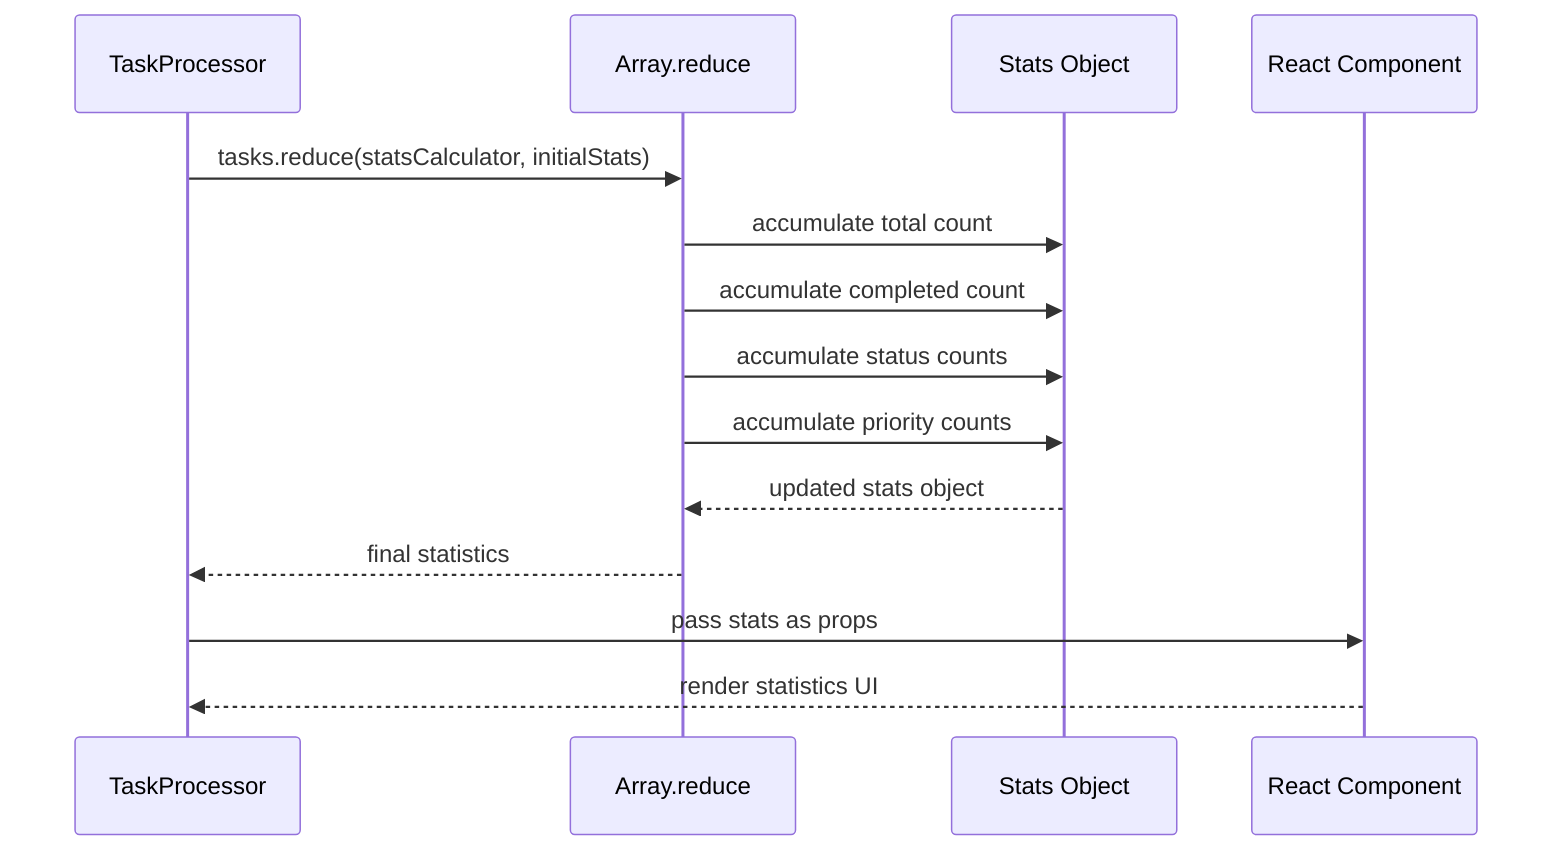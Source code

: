 %% Challenge 2: Statistics Calculation Flow
sequenceDiagram
    participant TC as TaskProcessor
    participant AR as Array.reduce
    participant ST as Stats Object
    participant RC as React Component
    
    TC->>AR: tasks.reduce(statsCalculator, initialStats)
    AR->>ST: accumulate total count
    AR->>ST: accumulate completed count
    AR->>ST: accumulate status counts
    AR->>ST: accumulate priority counts
    ST-->>AR: updated stats object
    AR-->>TC: final statistics
    TC->>RC: pass stats as props
    RC-->>TC: render statistics UI